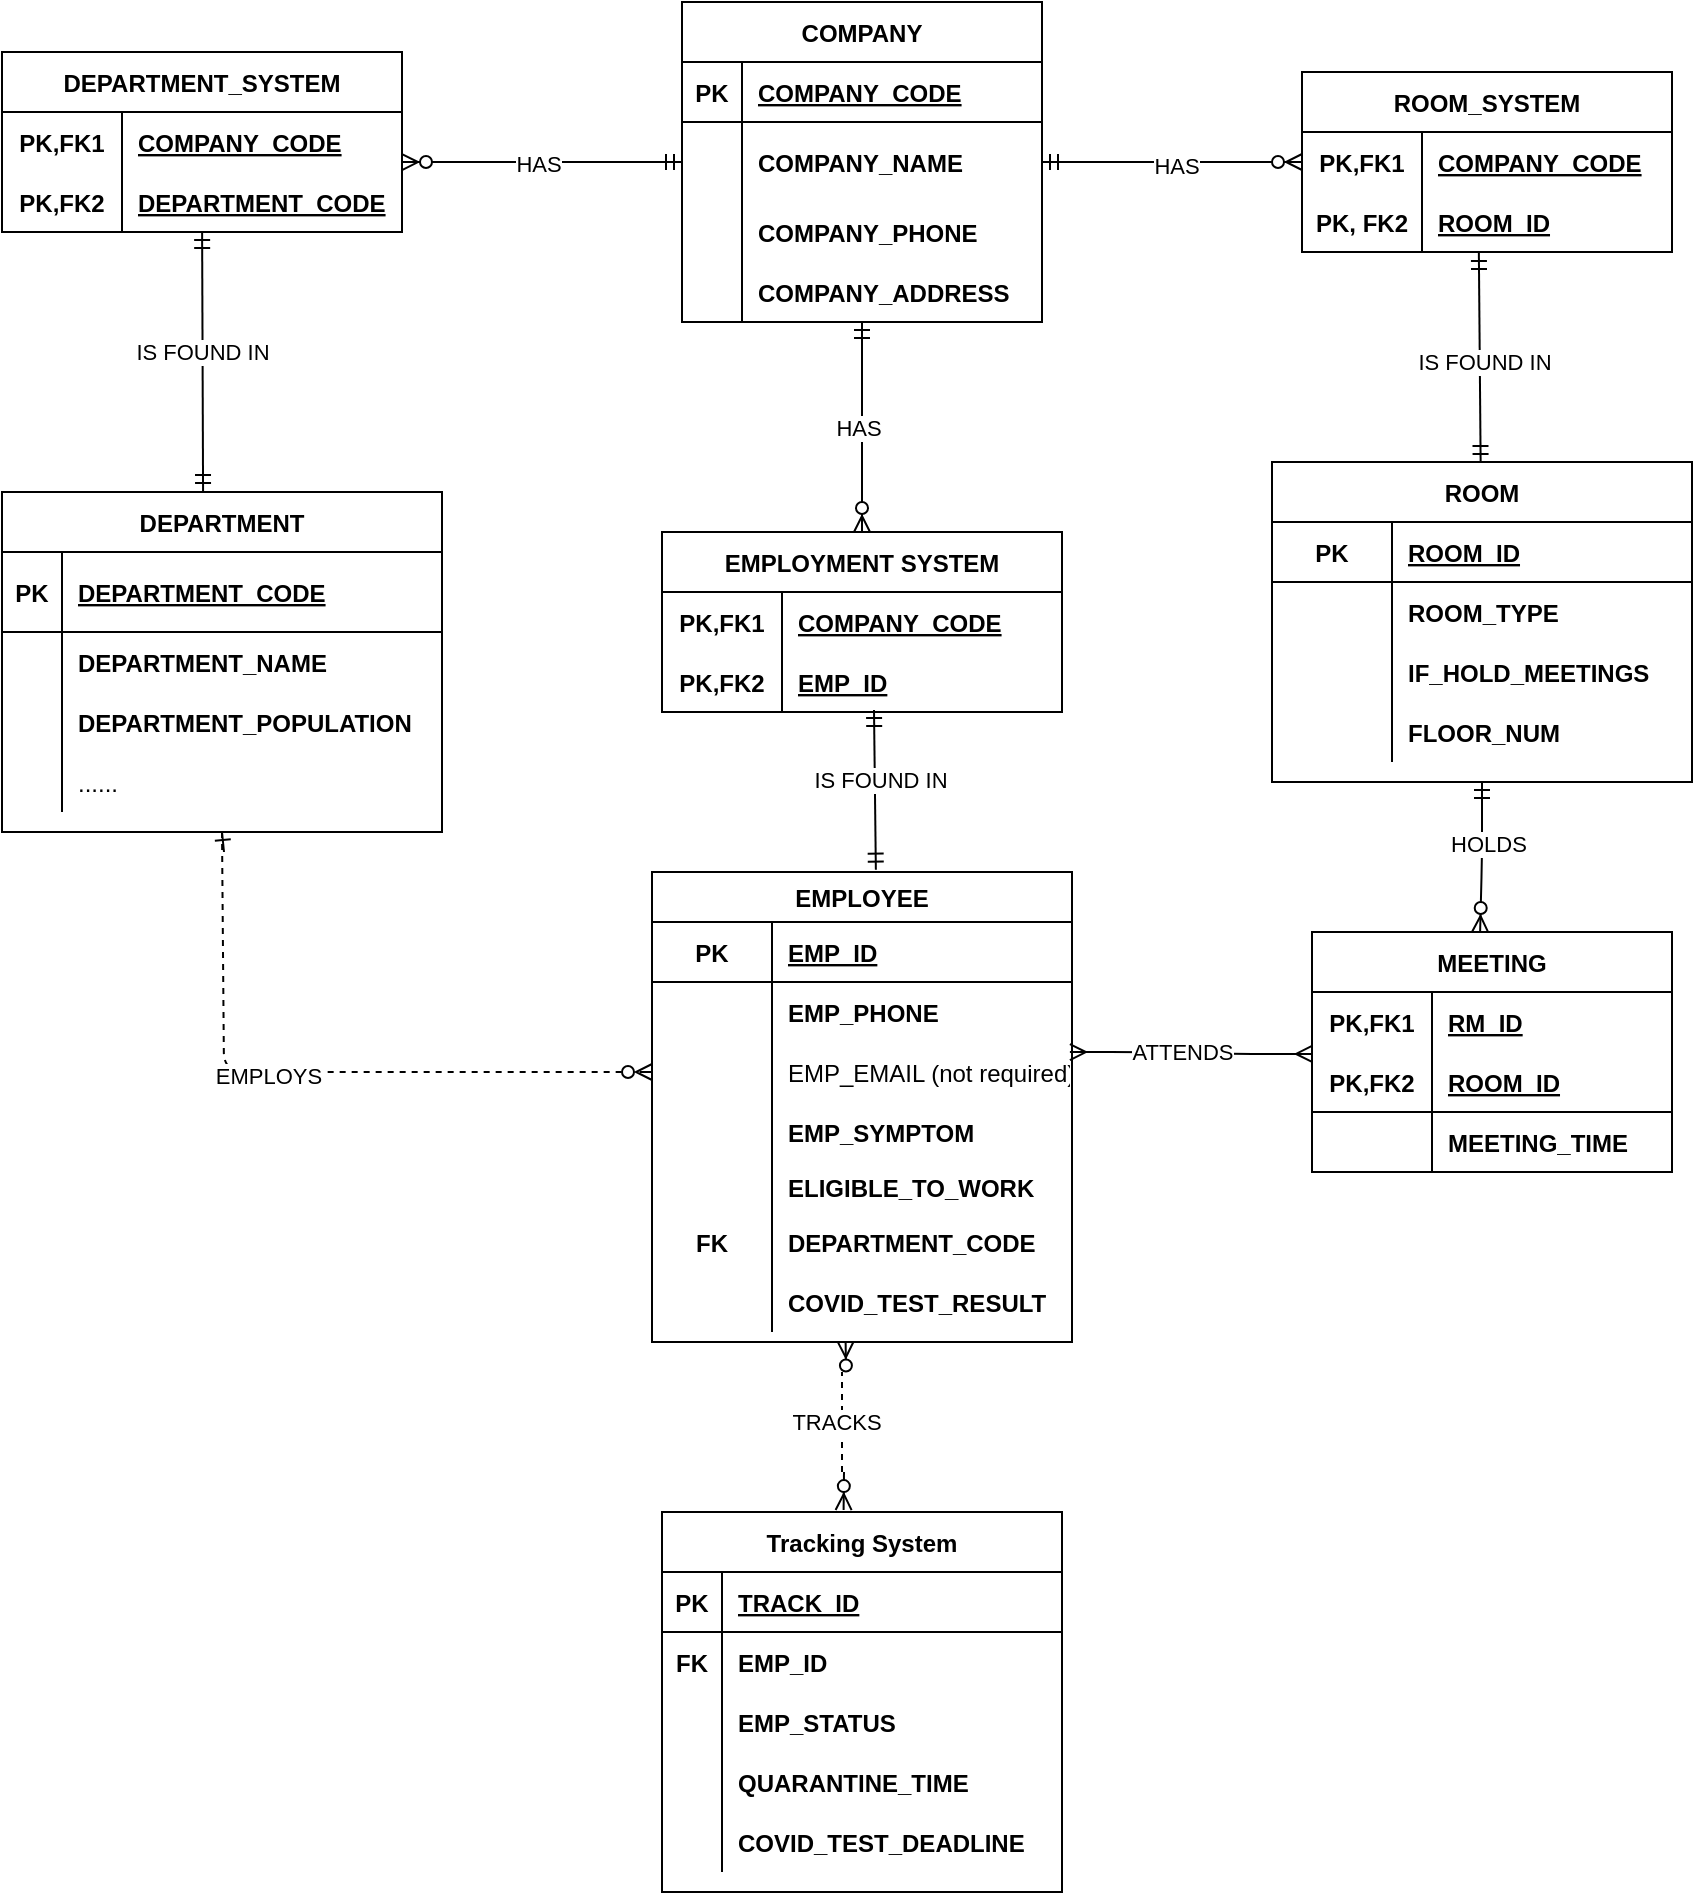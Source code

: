 <mxfile version="15.1.2" type="device"><diagram id="R2lEEEUBdFMjLlhIrx00" name="Page-1"><mxGraphModel dx="1639" dy="2134" grid="1" gridSize="10" guides="1" tooltips="1" connect="1" arrows="1" fold="1" page="1" pageScale="1" pageWidth="850" pageHeight="1100" math="0" shadow="0" extFonts="Permanent Marker^https://fonts.googleapis.com/css?family=Permanent+Marker"><root><mxCell id="0"/><mxCell id="1" parent="0"/><mxCell id="VSLQ417smXJC6UFUJa_v-89" value="" style="edgeStyle=orthogonalEdgeStyle;fontSize=12;html=1;endArrow=ERzeroToMany;startArrow=ERmandOne;exitX=0.5;exitY=1;exitDx=0;exitDy=0;entryX=0.467;entryY=0;entryDx=0;entryDy=0;entryPerimeter=0;" parent="1" target="u6-yt3un4B7Uf8t66R4p-54" edge="1" source="u6-yt3un4B7Uf8t66R4p-478"><mxGeometry width="100" height="100" relative="1" as="geometry"><mxPoint x="294.175" y="29.67" as="sourcePoint"/><mxPoint x="240" y="220" as="targetPoint"/></mxGeometry></mxCell><mxCell id="v9eL9p2tfMjcrX8agoB5-50" value="HOLDS" style="edgeLabel;html=1;align=center;verticalAlign=middle;resizable=0;points=[];" vertex="1" connectable="0" parent="VSLQ417smXJC6UFUJa_v-89"><mxGeometry x="-0.196" y="3" relative="1" as="geometry"><mxPoint as="offset"/></mxGeometry></mxCell><mxCell id="VSLQ417smXJC6UFUJa_v-100" value="" style="edgeStyle=entityRelationEdgeStyle;fontSize=12;html=1;endArrow=ERmany;startArrow=ERmany;entryX=0;entryY=1.033;entryDx=0;entryDy=0;entryPerimeter=0;exitX=0.995;exitY=0.167;exitDx=0;exitDy=0;exitPerimeter=0;" parent="1" source="u6-yt3un4B7Uf8t66R4p-199" target="u6-yt3un4B7Uf8t66R4p-55" edge="1"><mxGeometry width="100" height="100" relative="1" as="geometry"><mxPoint x="-90" y="271" as="sourcePoint"/><mxPoint x="200" y="310" as="targetPoint"/></mxGeometry></mxCell><mxCell id="v9eL9p2tfMjcrX8agoB5-49" value="ATTENDS" style="edgeLabel;html=1;align=center;verticalAlign=middle;resizable=0;points=[];" vertex="1" connectable="0" parent="VSLQ417smXJC6UFUJa_v-100"><mxGeometry x="-0.082" y="1" relative="1" as="geometry"><mxPoint as="offset"/></mxGeometry></mxCell><mxCell id="u6-yt3un4B7Uf8t66R4p-54" value="MEETING" style="shape=table;startSize=30;container=1;collapsible=1;childLayout=tableLayout;fixedRows=1;rowLines=0;fontStyle=1;align=center;resizeLast=1;" parent="1" vertex="1"><mxGeometry x="235" y="210" width="180" height="120" as="geometry"/></mxCell><mxCell id="u6-yt3un4B7Uf8t66R4p-55" value="" style="shape=partialRectangle;collapsible=0;dropTarget=0;pointerEvents=0;fillColor=none;top=0;left=0;bottom=0;right=0;points=[[0,0.5],[1,0.5]];portConstraint=eastwest;" parent="u6-yt3un4B7Uf8t66R4p-54" vertex="1"><mxGeometry y="30" width="180" height="30" as="geometry"/></mxCell><mxCell id="u6-yt3un4B7Uf8t66R4p-56" value="PK,FK1" style="shape=partialRectangle;connectable=0;fillColor=none;top=0;left=0;bottom=0;right=0;fontStyle=1;overflow=hidden;" parent="u6-yt3un4B7Uf8t66R4p-55" vertex="1"><mxGeometry width="60" height="30" as="geometry"/></mxCell><mxCell id="u6-yt3un4B7Uf8t66R4p-57" value="RM_ID" style="shape=partialRectangle;connectable=0;fillColor=none;top=0;left=0;bottom=0;right=0;align=left;spacingLeft=6;fontStyle=5;overflow=hidden;" parent="u6-yt3un4B7Uf8t66R4p-55" vertex="1"><mxGeometry x="60" width="120" height="30" as="geometry"/></mxCell><mxCell id="u6-yt3un4B7Uf8t66R4p-58" value="" style="shape=partialRectangle;collapsible=0;dropTarget=0;pointerEvents=0;fillColor=none;top=0;left=0;bottom=1;right=0;points=[[0,0.5],[1,0.5]];portConstraint=eastwest;" parent="u6-yt3un4B7Uf8t66R4p-54" vertex="1"><mxGeometry y="60" width="180" height="30" as="geometry"/></mxCell><mxCell id="u6-yt3un4B7Uf8t66R4p-59" value="PK,FK2" style="shape=partialRectangle;connectable=0;fillColor=none;top=0;left=0;bottom=0;right=0;fontStyle=1;overflow=hidden;" parent="u6-yt3un4B7Uf8t66R4p-58" vertex="1"><mxGeometry width="60" height="30" as="geometry"/></mxCell><mxCell id="u6-yt3un4B7Uf8t66R4p-60" value="ROOM_ID" style="shape=partialRectangle;connectable=0;fillColor=none;top=0;left=0;bottom=0;right=0;align=left;spacingLeft=6;fontStyle=5;overflow=hidden;" parent="u6-yt3un4B7Uf8t66R4p-58" vertex="1"><mxGeometry x="60" width="120" height="30" as="geometry"/></mxCell><mxCell id="u6-yt3un4B7Uf8t66R4p-61" value="" style="shape=partialRectangle;collapsible=0;dropTarget=0;pointerEvents=0;fillColor=none;top=0;left=0;bottom=0;right=0;points=[[0,0.5],[1,0.5]];portConstraint=eastwest;" parent="u6-yt3un4B7Uf8t66R4p-54" vertex="1"><mxGeometry y="90" width="180" height="30" as="geometry"/></mxCell><mxCell id="u6-yt3un4B7Uf8t66R4p-62" value="" style="shape=partialRectangle;connectable=0;fillColor=none;top=0;left=0;bottom=0;right=0;editable=1;overflow=hidden;" parent="u6-yt3un4B7Uf8t66R4p-61" vertex="1"><mxGeometry width="60" height="30" as="geometry"/></mxCell><mxCell id="u6-yt3un4B7Uf8t66R4p-63" value="MEETING_TIME" style="shape=partialRectangle;connectable=0;fillColor=none;top=0;left=0;bottom=0;right=0;align=left;spacingLeft=6;overflow=hidden;fontStyle=1" parent="u6-yt3un4B7Uf8t66R4p-61" vertex="1"><mxGeometry x="60" width="120" height="30" as="geometry"/></mxCell><mxCell id="u6-yt3un4B7Uf8t66R4p-150" value="COMPANY" style="shape=table;startSize=30;container=1;collapsible=1;childLayout=tableLayout;fixedRows=1;rowLines=0;fontStyle=1;align=center;resizeLast=1;" parent="1" vertex="1"><mxGeometry x="-80" y="-255" width="180" height="160" as="geometry"/></mxCell><mxCell id="u6-yt3un4B7Uf8t66R4p-475" value="" style="shape=partialRectangle;collapsible=0;dropTarget=0;pointerEvents=0;fillColor=none;top=0;left=0;bottom=1;right=0;points=[[0,0.5],[1,0.5]];portConstraint=eastwest;" parent="u6-yt3un4B7Uf8t66R4p-150" vertex="1"><mxGeometry y="30" width="180" height="30" as="geometry"/></mxCell><mxCell id="u6-yt3un4B7Uf8t66R4p-476" value="PK" style="shape=partialRectangle;connectable=0;fillColor=none;top=0;left=0;bottom=0;right=0;fontStyle=1;overflow=hidden;" parent="u6-yt3un4B7Uf8t66R4p-475" vertex="1"><mxGeometry width="30" height="30" as="geometry"/></mxCell><mxCell id="u6-yt3un4B7Uf8t66R4p-477" value="COMPANY_CODE" style="shape=partialRectangle;connectable=0;fillColor=none;top=0;left=0;bottom=0;right=0;align=left;spacingLeft=6;fontStyle=5;overflow=hidden;" parent="u6-yt3un4B7Uf8t66R4p-475" vertex="1"><mxGeometry x="30" width="150" height="30" as="geometry"/></mxCell><mxCell id="u6-yt3un4B7Uf8t66R4p-154" value="" style="shape=partialRectangle;collapsible=0;dropTarget=0;pointerEvents=0;fillColor=none;top=0;left=0;bottom=0;right=0;points=[[0,0.5],[1,0.5]];portConstraint=eastwest;" parent="u6-yt3un4B7Uf8t66R4p-150" vertex="1"><mxGeometry y="60" width="180" height="40" as="geometry"/></mxCell><mxCell id="u6-yt3un4B7Uf8t66R4p-155" value="" style="shape=partialRectangle;connectable=0;fillColor=none;top=0;left=0;bottom=0;right=0;editable=1;overflow=hidden;" parent="u6-yt3un4B7Uf8t66R4p-154" vertex="1"><mxGeometry width="30" height="40" as="geometry"/></mxCell><mxCell id="u6-yt3un4B7Uf8t66R4p-156" value="COMPANY_NAME" style="shape=partialRectangle;connectable=0;fillColor=none;top=0;left=0;bottom=0;right=0;align=left;spacingLeft=6;overflow=hidden;fontStyle=1" parent="u6-yt3un4B7Uf8t66R4p-154" vertex="1"><mxGeometry x="30" width="150" height="40" as="geometry"/></mxCell><mxCell id="u6-yt3un4B7Uf8t66R4p-157" value="" style="shape=partialRectangle;collapsible=0;dropTarget=0;pointerEvents=0;fillColor=none;top=0;left=0;bottom=0;right=0;points=[[0,0.5],[1,0.5]];portConstraint=eastwest;" parent="u6-yt3un4B7Uf8t66R4p-150" vertex="1"><mxGeometry y="100" width="180" height="30" as="geometry"/></mxCell><mxCell id="u6-yt3un4B7Uf8t66R4p-158" value="" style="shape=partialRectangle;connectable=0;fillColor=none;top=0;left=0;bottom=0;right=0;editable=1;overflow=hidden;" parent="u6-yt3un4B7Uf8t66R4p-157" vertex="1"><mxGeometry width="30" height="30" as="geometry"/></mxCell><mxCell id="u6-yt3un4B7Uf8t66R4p-159" value="COMPANY_PHONE" style="shape=partialRectangle;connectable=0;fillColor=none;top=0;left=0;bottom=0;right=0;align=left;spacingLeft=6;overflow=hidden;fontStyle=1" parent="u6-yt3un4B7Uf8t66R4p-157" vertex="1"><mxGeometry x="30" width="150" height="30" as="geometry"/></mxCell><mxCell id="u6-yt3un4B7Uf8t66R4p-160" value="" style="shape=partialRectangle;collapsible=0;dropTarget=0;pointerEvents=0;fillColor=none;top=0;left=0;bottom=0;right=0;points=[[0,0.5],[1,0.5]];portConstraint=eastwest;" parent="u6-yt3un4B7Uf8t66R4p-150" vertex="1"><mxGeometry y="130" width="180" height="30" as="geometry"/></mxCell><mxCell id="u6-yt3un4B7Uf8t66R4p-161" value="" style="shape=partialRectangle;connectable=0;fillColor=none;top=0;left=0;bottom=0;right=0;editable=1;overflow=hidden;" parent="u6-yt3un4B7Uf8t66R4p-160" vertex="1"><mxGeometry width="30" height="30" as="geometry"/></mxCell><mxCell id="u6-yt3un4B7Uf8t66R4p-162" value="COMPANY_ADDRESS" style="shape=partialRectangle;connectable=0;fillColor=none;top=0;left=0;bottom=0;right=0;align=left;spacingLeft=6;overflow=hidden;fontStyle=1" parent="u6-yt3un4B7Uf8t66R4p-160" vertex="1"><mxGeometry x="30" width="150" height="30" as="geometry"/></mxCell><mxCell id="u6-yt3un4B7Uf8t66R4p-189" value="EMPLOYEE" style="shape=table;startSize=25;container=1;collapsible=1;childLayout=tableLayout;fixedRows=1;rowLines=0;fontStyle=1;align=center;resizeLast=1;" parent="1" vertex="1"><mxGeometry x="-95" y="180" width="210" height="235" as="geometry"/></mxCell><mxCell id="u6-yt3un4B7Uf8t66R4p-193" value="" style="shape=partialRectangle;collapsible=0;dropTarget=0;pointerEvents=0;fillColor=none;top=0;left=0;bottom=1;right=0;points=[[0,0.5],[1,0.5]];portConstraint=eastwest;" parent="u6-yt3un4B7Uf8t66R4p-189" vertex="1"><mxGeometry y="25" width="210" height="30" as="geometry"/></mxCell><mxCell id="u6-yt3un4B7Uf8t66R4p-194" value="PK" style="shape=partialRectangle;connectable=0;fillColor=none;top=0;left=0;bottom=0;right=0;fontStyle=1;overflow=hidden;" parent="u6-yt3un4B7Uf8t66R4p-193" vertex="1"><mxGeometry width="60" height="30" as="geometry"/></mxCell><mxCell id="u6-yt3un4B7Uf8t66R4p-195" value="EMP_ID" style="shape=partialRectangle;connectable=0;fillColor=none;top=0;left=0;bottom=0;right=0;align=left;spacingLeft=6;fontStyle=5;overflow=hidden;" parent="u6-yt3un4B7Uf8t66R4p-193" vertex="1"><mxGeometry x="60" width="150" height="30" as="geometry"/></mxCell><mxCell id="u6-yt3un4B7Uf8t66R4p-196" value="" style="shape=partialRectangle;collapsible=0;dropTarget=0;pointerEvents=0;fillColor=none;top=0;left=0;bottom=0;right=0;points=[[0,0.5],[1,0.5]];portConstraint=eastwest;" parent="u6-yt3un4B7Uf8t66R4p-189" vertex="1"><mxGeometry y="55" width="210" height="30" as="geometry"/></mxCell><mxCell id="u6-yt3un4B7Uf8t66R4p-197" value="" style="shape=partialRectangle;connectable=0;fillColor=none;top=0;left=0;bottom=0;right=0;editable=1;overflow=hidden;" parent="u6-yt3un4B7Uf8t66R4p-196" vertex="1"><mxGeometry width="60" height="30" as="geometry"/></mxCell><mxCell id="u6-yt3un4B7Uf8t66R4p-198" value="EMP_PHONE" style="shape=partialRectangle;connectable=0;fillColor=none;top=0;left=0;bottom=0;right=0;align=left;spacingLeft=6;overflow=hidden;fontStyle=1" parent="u6-yt3un4B7Uf8t66R4p-196" vertex="1"><mxGeometry x="60" width="150" height="30" as="geometry"/></mxCell><mxCell id="u6-yt3un4B7Uf8t66R4p-199" value="" style="shape=partialRectangle;collapsible=0;dropTarget=0;pointerEvents=0;fillColor=none;top=0;left=0;bottom=0;right=0;points=[[0,0.5],[1,0.5]];portConstraint=eastwest;" parent="u6-yt3un4B7Uf8t66R4p-189" vertex="1"><mxGeometry y="85" width="210" height="30" as="geometry"/></mxCell><mxCell id="u6-yt3un4B7Uf8t66R4p-200" value="" style="shape=partialRectangle;connectable=0;fillColor=none;top=0;left=0;bottom=0;right=0;editable=1;overflow=hidden;" parent="u6-yt3un4B7Uf8t66R4p-199" vertex="1"><mxGeometry width="60" height="30" as="geometry"/></mxCell><mxCell id="u6-yt3un4B7Uf8t66R4p-201" value="EMP_EMAIL (not required)" style="shape=partialRectangle;connectable=0;fillColor=none;top=0;left=0;bottom=0;right=0;align=left;spacingLeft=6;overflow=hidden;" parent="u6-yt3un4B7Uf8t66R4p-199" vertex="1"><mxGeometry x="60" width="150" height="30" as="geometry"/></mxCell><mxCell id="u6-yt3un4B7Uf8t66R4p-202" style="shape=partialRectangle;collapsible=0;dropTarget=0;pointerEvents=0;fillColor=none;top=0;left=0;bottom=0;right=0;points=[[0,0.5],[1,0.5]];portConstraint=eastwest;" parent="u6-yt3un4B7Uf8t66R4p-189" vertex="1"><mxGeometry y="115" width="210" height="30" as="geometry"/></mxCell><mxCell id="u6-yt3un4B7Uf8t66R4p-203" style="shape=partialRectangle;connectable=0;fillColor=none;top=0;left=0;bottom=0;right=0;editable=1;overflow=hidden;" parent="u6-yt3un4B7Uf8t66R4p-202" vertex="1"><mxGeometry width="60" height="30" as="geometry"/></mxCell><mxCell id="u6-yt3un4B7Uf8t66R4p-204" value="EMP_SYMPTOM" style="shape=partialRectangle;connectable=0;fillColor=none;top=0;left=0;bottom=0;right=0;align=left;spacingLeft=6;overflow=hidden;fontStyle=1" parent="u6-yt3un4B7Uf8t66R4p-202" vertex="1"><mxGeometry x="60" width="150" height="30" as="geometry"/></mxCell><mxCell id="v9eL9p2tfMjcrX8agoB5-68" style="shape=partialRectangle;collapsible=0;dropTarget=0;pointerEvents=0;fillColor=none;top=0;left=0;bottom=0;right=0;points=[[0,0.5],[1,0.5]];portConstraint=eastwest;" vertex="1" parent="u6-yt3un4B7Uf8t66R4p-189"><mxGeometry y="145" width="210" height="25" as="geometry"/></mxCell><mxCell id="v9eL9p2tfMjcrX8agoB5-69" style="shape=partialRectangle;connectable=0;fillColor=none;top=0;left=0;bottom=0;right=0;editable=1;overflow=hidden;" vertex="1" parent="v9eL9p2tfMjcrX8agoB5-68"><mxGeometry width="60" height="25" as="geometry"/></mxCell><mxCell id="v9eL9p2tfMjcrX8agoB5-70" value="ELIGIBLE_TO_WORK" style="shape=partialRectangle;connectable=0;fillColor=none;top=0;left=0;bottom=0;right=0;align=left;spacingLeft=6;overflow=hidden;fontStyle=1" vertex="1" parent="v9eL9p2tfMjcrX8agoB5-68"><mxGeometry x="60" width="150" height="25" as="geometry"/></mxCell><mxCell id="v9eL9p2tfMjcrX8agoB5-38" style="shape=partialRectangle;collapsible=0;dropTarget=0;pointerEvents=0;fillColor=none;top=0;left=0;bottom=0;right=0;points=[[0,0.5],[1,0.5]];portConstraint=eastwest;" vertex="1" parent="u6-yt3un4B7Uf8t66R4p-189"><mxGeometry y="170" width="210" height="30" as="geometry"/></mxCell><mxCell id="v9eL9p2tfMjcrX8agoB5-39" value="FK" style="shape=partialRectangle;connectable=0;fillColor=none;top=0;left=0;bottom=0;right=0;editable=1;overflow=hidden;fontStyle=1" vertex="1" parent="v9eL9p2tfMjcrX8agoB5-38"><mxGeometry width="60" height="30" as="geometry"/></mxCell><mxCell id="v9eL9p2tfMjcrX8agoB5-40" value="DEPARTMENT_CODE" style="shape=partialRectangle;connectable=0;fillColor=none;top=0;left=0;bottom=0;right=0;align=left;spacingLeft=6;overflow=hidden;fontStyle=1" vertex="1" parent="v9eL9p2tfMjcrX8agoB5-38"><mxGeometry x="60" width="150" height="30" as="geometry"/></mxCell><mxCell id="v9eL9p2tfMjcrX8agoB5-84" style="shape=partialRectangle;collapsible=0;dropTarget=0;pointerEvents=0;fillColor=none;top=0;left=0;bottom=0;right=0;points=[[0,0.5],[1,0.5]];portConstraint=eastwest;" vertex="1" parent="u6-yt3un4B7Uf8t66R4p-189"><mxGeometry y="200" width="210" height="30" as="geometry"/></mxCell><mxCell id="v9eL9p2tfMjcrX8agoB5-85" style="shape=partialRectangle;connectable=0;fillColor=none;top=0;left=0;bottom=0;right=0;editable=1;overflow=hidden;fontStyle=1" vertex="1" parent="v9eL9p2tfMjcrX8agoB5-84"><mxGeometry width="60" height="30" as="geometry"/></mxCell><mxCell id="v9eL9p2tfMjcrX8agoB5-86" value="COVID_TEST_RESULT" style="shape=partialRectangle;connectable=0;fillColor=none;top=0;left=0;bottom=0;right=0;align=left;spacingLeft=6;overflow=hidden;fontStyle=1" vertex="1" parent="v9eL9p2tfMjcrX8agoB5-84"><mxGeometry x="60" width="150" height="30" as="geometry"/></mxCell><mxCell id="u6-yt3un4B7Uf8t66R4p-245" value="" style="fontSize=12;html=1;endArrow=ERzeroToMany;startArrow=ERmandOne;edgeStyle=orthogonalEdgeStyle;entryX=0.5;entryY=0;entryDx=0;entryDy=0;exitX=0.5;exitY=1;exitDx=0;exitDy=0;exitPerimeter=0;" parent="1" source="u6-yt3un4B7Uf8t66R4p-160" target="u6-yt3un4B7Uf8t66R4p-346" edge="1"><mxGeometry width="100" height="100" relative="1" as="geometry"><mxPoint x="130" as="sourcePoint"/><mxPoint x="-220" y="-110" as="targetPoint"/></mxGeometry></mxCell><mxCell id="v9eL9p2tfMjcrX8agoB5-46" value="HAS" style="edgeLabel;html=1;align=center;verticalAlign=middle;resizable=0;points=[];" vertex="1" connectable="0" parent="u6-yt3un4B7Uf8t66R4p-245"><mxGeometry x="0.0" y="-2" relative="1" as="geometry"><mxPoint as="offset"/></mxGeometry></mxCell><mxCell id="u6-yt3un4B7Uf8t66R4p-346" value="EMPLOYMENT SYSTEM" style="shape=table;startSize=30;container=1;collapsible=1;childLayout=tableLayout;fixedRows=1;rowLines=0;fontStyle=1;align=center;resizeLast=1;fillColor=none;" parent="1" vertex="1"><mxGeometry x="-90" y="10" width="200" height="90" as="geometry"/></mxCell><mxCell id="u6-yt3un4B7Uf8t66R4p-529" style="shape=partialRectangle;collapsible=0;dropTarget=0;pointerEvents=0;fillColor=none;top=0;left=0;bottom=0;right=0;points=[[0,0.5],[1,0.5]];portConstraint=eastwest;" parent="u6-yt3un4B7Uf8t66R4p-346" vertex="1"><mxGeometry y="30" width="200" height="30" as="geometry"/></mxCell><mxCell id="u6-yt3un4B7Uf8t66R4p-530" value="PK,FK1" style="shape=partialRectangle;connectable=0;fillColor=none;top=0;left=0;bottom=0;right=0;fontStyle=1;overflow=hidden;" parent="u6-yt3un4B7Uf8t66R4p-529" vertex="1"><mxGeometry width="60" height="30" as="geometry"/></mxCell><mxCell id="u6-yt3un4B7Uf8t66R4p-531" value="COMPANY_CODE" style="shape=partialRectangle;connectable=0;fillColor=none;top=0;left=0;bottom=0;right=0;align=left;spacingLeft=6;fontStyle=5;overflow=hidden;" parent="u6-yt3un4B7Uf8t66R4p-529" vertex="1"><mxGeometry x="60" width="140" height="30" as="geometry"/></mxCell><mxCell id="u6-yt3un4B7Uf8t66R4p-350" value="" style="shape=partialRectangle;collapsible=0;dropTarget=0;pointerEvents=0;fillColor=none;top=0;left=0;bottom=1;right=0;points=[[0,0.5],[1,0.5]];portConstraint=eastwest;" parent="u6-yt3un4B7Uf8t66R4p-346" vertex="1"><mxGeometry y="60" width="200" height="30" as="geometry"/></mxCell><mxCell id="u6-yt3un4B7Uf8t66R4p-351" value="PK,FK2" style="shape=partialRectangle;connectable=0;fillColor=none;top=0;left=0;bottom=0;right=0;fontStyle=1;overflow=hidden;" parent="u6-yt3un4B7Uf8t66R4p-350" vertex="1"><mxGeometry width="60" height="30" as="geometry"/></mxCell><mxCell id="u6-yt3un4B7Uf8t66R4p-352" value="EMP_ID" style="shape=partialRectangle;connectable=0;fillColor=none;top=0;left=0;bottom=0;right=0;align=left;spacingLeft=6;fontStyle=5;overflow=hidden;" parent="u6-yt3un4B7Uf8t66R4p-350" vertex="1"><mxGeometry x="60" width="140" height="30" as="geometry"/></mxCell><mxCell id="u6-yt3un4B7Uf8t66R4p-439" value="ROOM_SYSTEM" style="shape=table;startSize=30;container=1;collapsible=1;childLayout=tableLayout;fixedRows=1;rowLines=0;fontStyle=1;align=center;resizeLast=1;fillColor=none;" parent="1" vertex="1"><mxGeometry x="230" y="-220" width="185" height="90" as="geometry"/></mxCell><mxCell id="u6-yt3un4B7Uf8t66R4p-440" value="" style="shape=partialRectangle;collapsible=0;dropTarget=0;pointerEvents=0;fillColor=none;top=0;left=0;bottom=0;right=0;points=[[0,0.5],[1,0.5]];portConstraint=eastwest;" parent="u6-yt3un4B7Uf8t66R4p-439" vertex="1"><mxGeometry y="30" width="185" height="30" as="geometry"/></mxCell><mxCell id="u6-yt3un4B7Uf8t66R4p-441" value="PK,FK1" style="shape=partialRectangle;connectable=0;fillColor=none;top=0;left=0;bottom=0;right=0;fontStyle=1;overflow=hidden;" parent="u6-yt3un4B7Uf8t66R4p-440" vertex="1"><mxGeometry width="60" height="30" as="geometry"/></mxCell><mxCell id="u6-yt3un4B7Uf8t66R4p-442" value="COMPANY_CODE" style="shape=partialRectangle;connectable=0;fillColor=none;top=0;left=0;bottom=0;right=0;align=left;spacingLeft=6;fontStyle=5;overflow=hidden;" parent="u6-yt3un4B7Uf8t66R4p-440" vertex="1"><mxGeometry x="60" width="125" height="30" as="geometry"/></mxCell><mxCell id="u6-yt3un4B7Uf8t66R4p-443" value="" style="shape=partialRectangle;collapsible=0;dropTarget=0;pointerEvents=0;fillColor=none;top=0;left=0;bottom=1;right=0;points=[[0,0.5],[1,0.5]];portConstraint=eastwest;" parent="u6-yt3un4B7Uf8t66R4p-439" vertex="1"><mxGeometry y="60" width="185" height="30" as="geometry"/></mxCell><mxCell id="u6-yt3un4B7Uf8t66R4p-444" value="PK, FK2" style="shape=partialRectangle;connectable=0;fillColor=none;top=0;left=0;bottom=0;right=0;fontStyle=1;overflow=hidden;" parent="u6-yt3un4B7Uf8t66R4p-443" vertex="1"><mxGeometry width="60" height="30" as="geometry"/></mxCell><mxCell id="u6-yt3un4B7Uf8t66R4p-445" value="ROOM_ID" style="shape=partialRectangle;connectable=0;fillColor=none;top=0;left=0;bottom=0;right=0;align=left;spacingLeft=6;fontStyle=5;overflow=hidden;" parent="u6-yt3un4B7Uf8t66R4p-443" vertex="1"><mxGeometry x="60" width="125" height="30" as="geometry"/></mxCell><mxCell id="u6-yt3un4B7Uf8t66R4p-471" value="" style="edgeStyle=orthogonalEdgeStyle;fontSize=12;html=1;endArrow=ERzeroToMany;startArrow=ERmandOne;exitX=1;exitY=0.5;exitDx=0;exitDy=0;entryX=0;entryY=0.5;entryDx=0;entryDy=0;" parent="1" source="u6-yt3un4B7Uf8t66R4p-154" target="u6-yt3un4B7Uf8t66R4p-440" edge="1"><mxGeometry width="100" height="100" relative="1" as="geometry"><mxPoint x="210" y="-150" as="sourcePoint"/><mxPoint x="313" y="-260" as="targetPoint"/></mxGeometry></mxCell><mxCell id="v9eL9p2tfMjcrX8agoB5-44" value="HAS" style="edgeLabel;html=1;align=center;verticalAlign=middle;resizable=0;points=[];" vertex="1" connectable="0" parent="u6-yt3un4B7Uf8t66R4p-471"><mxGeometry x="0.023" y="-2" relative="1" as="geometry"><mxPoint as="offset"/></mxGeometry></mxCell><mxCell id="u6-yt3un4B7Uf8t66R4p-478" value="ROOM" style="shape=table;startSize=30;container=1;collapsible=1;childLayout=tableLayout;fixedRows=1;rowLines=0;fontStyle=1;align=center;resizeLast=1;fillColor=none;" parent="1" vertex="1"><mxGeometry x="215" y="-25" width="210" height="160" as="geometry"/></mxCell><mxCell id="u6-yt3un4B7Uf8t66R4p-482" value="" style="shape=partialRectangle;collapsible=0;dropTarget=0;pointerEvents=0;fillColor=none;top=0;left=0;bottom=1;right=0;points=[[0,0.5],[1,0.5]];portConstraint=eastwest;" parent="u6-yt3un4B7Uf8t66R4p-478" vertex="1"><mxGeometry y="30" width="210" height="30" as="geometry"/></mxCell><mxCell id="u6-yt3un4B7Uf8t66R4p-483" value="PK" style="shape=partialRectangle;connectable=0;fillColor=none;top=0;left=0;bottom=0;right=0;fontStyle=1;overflow=hidden;" parent="u6-yt3un4B7Uf8t66R4p-482" vertex="1"><mxGeometry width="60" height="30" as="geometry"/></mxCell><mxCell id="u6-yt3un4B7Uf8t66R4p-484" value="ROOM_ID" style="shape=partialRectangle;connectable=0;fillColor=none;top=0;left=0;bottom=0;right=0;align=left;spacingLeft=6;fontStyle=5;overflow=hidden;" parent="u6-yt3un4B7Uf8t66R4p-482" vertex="1"><mxGeometry x="60" width="150" height="30" as="geometry"/></mxCell><mxCell id="u6-yt3un4B7Uf8t66R4p-485" value="" style="shape=partialRectangle;collapsible=0;dropTarget=0;pointerEvents=0;fillColor=none;top=0;left=0;bottom=0;right=0;points=[[0,0.5],[1,0.5]];portConstraint=eastwest;" parent="u6-yt3un4B7Uf8t66R4p-478" vertex="1"><mxGeometry y="60" width="210" height="30" as="geometry"/></mxCell><mxCell id="u6-yt3un4B7Uf8t66R4p-486" value="" style="shape=partialRectangle;connectable=0;fillColor=none;top=0;left=0;bottom=0;right=0;editable=1;overflow=hidden;" parent="u6-yt3un4B7Uf8t66R4p-485" vertex="1"><mxGeometry width="60" height="30" as="geometry"/></mxCell><mxCell id="u6-yt3un4B7Uf8t66R4p-487" value="ROOM_TYPE" style="shape=partialRectangle;connectable=0;fillColor=none;top=0;left=0;bottom=0;right=0;align=left;spacingLeft=6;overflow=hidden;fontStyle=1" parent="u6-yt3un4B7Uf8t66R4p-485" vertex="1"><mxGeometry x="60" width="150" height="30" as="geometry"/></mxCell><mxCell id="u6-yt3un4B7Uf8t66R4p-488" value="" style="shape=partialRectangle;collapsible=0;dropTarget=0;pointerEvents=0;fillColor=none;top=0;left=0;bottom=0;right=0;points=[[0,0.5],[1,0.5]];portConstraint=eastwest;" parent="u6-yt3un4B7Uf8t66R4p-478" vertex="1"><mxGeometry y="90" width="210" height="30" as="geometry"/></mxCell><mxCell id="u6-yt3un4B7Uf8t66R4p-489" value="" style="shape=partialRectangle;connectable=0;fillColor=none;top=0;left=0;bottom=0;right=0;editable=1;overflow=hidden;" parent="u6-yt3un4B7Uf8t66R4p-488" vertex="1"><mxGeometry width="60" height="30" as="geometry"/></mxCell><mxCell id="u6-yt3un4B7Uf8t66R4p-490" value="IF_HOLD_MEETINGS" style="shape=partialRectangle;connectable=0;fillColor=none;top=0;left=0;bottom=0;right=0;align=left;spacingLeft=6;overflow=hidden;fontStyle=1" parent="u6-yt3un4B7Uf8t66R4p-488" vertex="1"><mxGeometry x="60" width="150" height="30" as="geometry"/></mxCell><mxCell id="u6-yt3un4B7Uf8t66R4p-500" style="shape=partialRectangle;collapsible=0;dropTarget=0;pointerEvents=0;fillColor=none;top=0;left=0;bottom=0;right=0;points=[[0,0.5],[1,0.5]];portConstraint=eastwest;" parent="u6-yt3un4B7Uf8t66R4p-478" vertex="1"><mxGeometry y="120" width="210" height="30" as="geometry"/></mxCell><mxCell id="u6-yt3un4B7Uf8t66R4p-501" style="shape=partialRectangle;connectable=0;fillColor=none;top=0;left=0;bottom=0;right=0;editable=1;overflow=hidden;" parent="u6-yt3un4B7Uf8t66R4p-500" vertex="1"><mxGeometry width="60" height="30" as="geometry"/></mxCell><mxCell id="u6-yt3un4B7Uf8t66R4p-502" value="FLOOR_NUM" style="shape=partialRectangle;connectable=0;fillColor=none;top=0;left=0;bottom=0;right=0;align=left;spacingLeft=6;overflow=hidden;fontStyle=1" parent="u6-yt3un4B7Uf8t66R4p-500" vertex="1"><mxGeometry x="60" width="150" height="30" as="geometry"/></mxCell><mxCell id="u6-yt3un4B7Uf8t66R4p-516" value="DEPARTMENT" style="shape=table;startSize=30;container=1;collapsible=1;childLayout=tableLayout;fixedRows=1;rowLines=0;fontStyle=1;align=center;resizeLast=1;fillColor=none;" parent="1" vertex="1"><mxGeometry x="-420" y="-10" width="220" height="170" as="geometry"/></mxCell><mxCell id="u6-yt3un4B7Uf8t66R4p-517" value="" style="shape=partialRectangle;collapsible=0;dropTarget=0;pointerEvents=0;fillColor=none;top=0;left=0;bottom=1;right=0;points=[[0,0.5],[1,0.5]];portConstraint=eastwest;" parent="u6-yt3un4B7Uf8t66R4p-516" vertex="1"><mxGeometry y="30" width="220" height="40" as="geometry"/></mxCell><mxCell id="u6-yt3un4B7Uf8t66R4p-518" value="PK" style="shape=partialRectangle;connectable=0;fillColor=none;top=0;left=0;bottom=0;right=0;fontStyle=1;overflow=hidden;" parent="u6-yt3un4B7Uf8t66R4p-517" vertex="1"><mxGeometry width="30" height="40" as="geometry"/></mxCell><mxCell id="u6-yt3un4B7Uf8t66R4p-519" value="DEPARTMENT_CODE" style="shape=partialRectangle;connectable=0;fillColor=none;top=0;left=0;bottom=0;right=0;align=left;spacingLeft=6;fontStyle=5;overflow=hidden;" parent="u6-yt3un4B7Uf8t66R4p-517" vertex="1"><mxGeometry x="30" width="190" height="40" as="geometry"/></mxCell><mxCell id="u6-yt3un4B7Uf8t66R4p-520" value="" style="shape=partialRectangle;collapsible=0;dropTarget=0;pointerEvents=0;fillColor=none;top=0;left=0;bottom=0;right=0;points=[[0,0.5],[1,0.5]];portConstraint=eastwest;" parent="u6-yt3un4B7Uf8t66R4p-516" vertex="1"><mxGeometry y="70" width="220" height="30" as="geometry"/></mxCell><mxCell id="u6-yt3un4B7Uf8t66R4p-521" value="" style="shape=partialRectangle;connectable=0;fillColor=none;top=0;left=0;bottom=0;right=0;editable=1;overflow=hidden;" parent="u6-yt3un4B7Uf8t66R4p-520" vertex="1"><mxGeometry width="30" height="30" as="geometry"/></mxCell><mxCell id="u6-yt3un4B7Uf8t66R4p-522" value="DEPARTMENT_NAME" style="shape=partialRectangle;connectable=0;fillColor=none;top=0;left=0;bottom=0;right=0;align=left;spacingLeft=6;overflow=hidden;fontStyle=1" parent="u6-yt3un4B7Uf8t66R4p-520" vertex="1"><mxGeometry x="30" width="190" height="30" as="geometry"/></mxCell><mxCell id="u6-yt3un4B7Uf8t66R4p-523" value="" style="shape=partialRectangle;collapsible=0;dropTarget=0;pointerEvents=0;fillColor=none;top=0;left=0;bottom=0;right=0;points=[[0,0.5],[1,0.5]];portConstraint=eastwest;" parent="u6-yt3un4B7Uf8t66R4p-516" vertex="1"><mxGeometry y="100" width="220" height="30" as="geometry"/></mxCell><mxCell id="u6-yt3un4B7Uf8t66R4p-524" value="" style="shape=partialRectangle;connectable=0;fillColor=none;top=0;left=0;bottom=0;right=0;editable=1;overflow=hidden;" parent="u6-yt3un4B7Uf8t66R4p-523" vertex="1"><mxGeometry width="30" height="30" as="geometry"/></mxCell><mxCell id="u6-yt3un4B7Uf8t66R4p-525" value="DEPARTMENT_POPULATION" style="shape=partialRectangle;connectable=0;fillColor=none;top=0;left=0;bottom=0;right=0;align=left;spacingLeft=6;overflow=hidden;fontStyle=1" parent="u6-yt3un4B7Uf8t66R4p-523" vertex="1"><mxGeometry x="30" width="190" height="30" as="geometry"/></mxCell><mxCell id="u6-yt3un4B7Uf8t66R4p-526" value="" style="shape=partialRectangle;collapsible=0;dropTarget=0;pointerEvents=0;fillColor=none;top=0;left=0;bottom=0;right=0;points=[[0,0.5],[1,0.5]];portConstraint=eastwest;" parent="u6-yt3un4B7Uf8t66R4p-516" vertex="1"><mxGeometry y="130" width="220" height="30" as="geometry"/></mxCell><mxCell id="u6-yt3un4B7Uf8t66R4p-527" value="" style="shape=partialRectangle;connectable=0;fillColor=none;top=0;left=0;bottom=0;right=0;editable=1;overflow=hidden;" parent="u6-yt3un4B7Uf8t66R4p-526" vertex="1"><mxGeometry width="30" height="30" as="geometry"/></mxCell><mxCell id="u6-yt3un4B7Uf8t66R4p-528" value="......" style="shape=partialRectangle;connectable=0;fillColor=none;top=0;left=0;bottom=0;right=0;align=left;spacingLeft=6;overflow=hidden;" parent="u6-yt3un4B7Uf8t66R4p-526" vertex="1"><mxGeometry x="30" width="190" height="30" as="geometry"/></mxCell><mxCell id="v9eL9p2tfMjcrX8agoB5-1" value="" style="fontSize=12;html=1;endArrow=ERmandOne;startArrow=ERmandOne;entryX=0.533;entryY=-0.005;entryDx=0;entryDy=0;entryPerimeter=0;exitX=0.53;exitY=0.967;exitDx=0;exitDy=0;exitPerimeter=0;" edge="1" parent="1" source="u6-yt3un4B7Uf8t66R4p-350" target="u6-yt3un4B7Uf8t66R4p-189"><mxGeometry width="100" height="100" relative="1" as="geometry"><mxPoint x="-190" y="60" as="sourcePoint"/><mxPoint x="10" y="-30" as="targetPoint"/></mxGeometry></mxCell><mxCell id="v9eL9p2tfMjcrX8agoB5-47" value="IS FOUND IN" style="edgeLabel;html=1;align=center;verticalAlign=middle;resizable=0;points=[];" vertex="1" connectable="0" parent="v9eL9p2tfMjcrX8agoB5-1"><mxGeometry x="-0.136" y="2" relative="1" as="geometry"><mxPoint as="offset"/></mxGeometry></mxCell><mxCell id="v9eL9p2tfMjcrX8agoB5-2" value="DEPARTMENT_SYSTEM" style="shape=table;startSize=30;container=1;collapsible=1;childLayout=tableLayout;fixedRows=1;rowLines=0;fontStyle=1;align=center;resizeLast=1;" vertex="1" parent="1"><mxGeometry x="-420" y="-230" width="200" height="90" as="geometry"/></mxCell><mxCell id="v9eL9p2tfMjcrX8agoB5-3" value="" style="shape=partialRectangle;collapsible=0;dropTarget=0;pointerEvents=0;fillColor=none;top=0;left=0;bottom=0;right=0;points=[[0,0.5],[1,0.5]];portConstraint=eastwest;" vertex="1" parent="v9eL9p2tfMjcrX8agoB5-2"><mxGeometry y="30" width="200" height="30" as="geometry"/></mxCell><mxCell id="v9eL9p2tfMjcrX8agoB5-4" value="PK,FK1" style="shape=partialRectangle;connectable=0;fillColor=none;top=0;left=0;bottom=0;right=0;fontStyle=1;overflow=hidden;" vertex="1" parent="v9eL9p2tfMjcrX8agoB5-3"><mxGeometry width="60" height="30" as="geometry"/></mxCell><mxCell id="v9eL9p2tfMjcrX8agoB5-5" value="COMPANY_CODE" style="shape=partialRectangle;connectable=0;fillColor=none;top=0;left=0;bottom=0;right=0;align=left;spacingLeft=6;fontStyle=5;overflow=hidden;" vertex="1" parent="v9eL9p2tfMjcrX8agoB5-3"><mxGeometry x="60" width="140" height="30" as="geometry"/></mxCell><mxCell id="v9eL9p2tfMjcrX8agoB5-6" value="" style="shape=partialRectangle;collapsible=0;dropTarget=0;pointerEvents=0;fillColor=none;top=0;left=0;bottom=1;right=0;points=[[0,0.5],[1,0.5]];portConstraint=eastwest;" vertex="1" parent="v9eL9p2tfMjcrX8agoB5-2"><mxGeometry y="60" width="200" height="30" as="geometry"/></mxCell><mxCell id="v9eL9p2tfMjcrX8agoB5-7" value="PK,FK2" style="shape=partialRectangle;connectable=0;fillColor=none;top=0;left=0;bottom=0;right=0;fontStyle=1;overflow=hidden;" vertex="1" parent="v9eL9p2tfMjcrX8agoB5-6"><mxGeometry width="60" height="30" as="geometry"/></mxCell><mxCell id="v9eL9p2tfMjcrX8agoB5-8" value="DEPARTMENT_CODE" style="shape=partialRectangle;connectable=0;fillColor=none;top=0;left=0;bottom=0;right=0;align=left;spacingLeft=6;fontStyle=5;overflow=hidden;" vertex="1" parent="v9eL9p2tfMjcrX8agoB5-6"><mxGeometry x="60" width="140" height="30" as="geometry"/></mxCell><mxCell id="v9eL9p2tfMjcrX8agoB5-15" value="" style="fontSize=12;html=1;endArrow=ERzeroToMany;startArrow=ERmandOne;edgeStyle=orthogonalEdgeStyle;entryX=1;entryY=0.834;entryDx=0;entryDy=0;exitX=0;exitY=0.5;exitDx=0;exitDy=0;entryPerimeter=0;" edge="1" parent="1" source="u6-yt3un4B7Uf8t66R4p-154" target="v9eL9p2tfMjcrX8agoB5-3"><mxGeometry width="100" height="100" relative="1" as="geometry"><mxPoint x="-160" y="-90" as="sourcePoint"/><mxPoint x="-160" y="15" as="targetPoint"/></mxGeometry></mxCell><mxCell id="v9eL9p2tfMjcrX8agoB5-42" value="HAS" style="edgeLabel;html=1;align=center;verticalAlign=middle;resizable=0;points=[];" vertex="1" connectable="0" parent="v9eL9p2tfMjcrX8agoB5-15"><mxGeometry x="0.021" y="1" relative="1" as="geometry"><mxPoint x="-1" as="offset"/></mxGeometry></mxCell><mxCell id="v9eL9p2tfMjcrX8agoB5-17" value="" style="fontSize=12;html=1;endArrow=ERmandOne;startArrow=ERmandOne;entryX=0.457;entryY=-0.003;entryDx=0;entryDy=0;entryPerimeter=0;" edge="1" parent="1" source="v9eL9p2tfMjcrX8agoB5-6" target="u6-yt3un4B7Uf8t66R4p-516"><mxGeometry width="100" height="100" relative="1" as="geometry"><mxPoint x="-550" y="-160" as="sourcePoint"/><mxPoint x="-549.07" y="-79.91" as="targetPoint"/></mxGeometry></mxCell><mxCell id="v9eL9p2tfMjcrX8agoB5-43" value="IS FOUND IN" style="edgeLabel;html=1;align=center;verticalAlign=middle;resizable=0;points=[];" vertex="1" connectable="0" parent="v9eL9p2tfMjcrX8agoB5-17"><mxGeometry x="-0.081" y="-1" relative="1" as="geometry"><mxPoint as="offset"/></mxGeometry></mxCell><mxCell id="v9eL9p2tfMjcrX8agoB5-18" value="" style="fontSize=12;html=1;endArrow=ERmandOne;startArrow=ERmandOne;exitX=0.478;exitY=1.017;exitDx=0;exitDy=0;exitPerimeter=0;" edge="1" parent="1" source="u6-yt3un4B7Uf8t66R4p-443" target="u6-yt3un4B7Uf8t66R4p-478"><mxGeometry width="100" height="100" relative="1" as="geometry"><mxPoint x="370" y="-100" as="sourcePoint"/><mxPoint x="370.93" y="-19.91" as="targetPoint"/></mxGeometry></mxCell><mxCell id="v9eL9p2tfMjcrX8agoB5-45" value="IS FOUND IN" style="edgeLabel;html=1;align=center;verticalAlign=middle;resizable=0;points=[];" vertex="1" connectable="0" parent="v9eL9p2tfMjcrX8agoB5-18"><mxGeometry x="0.034" y="2" relative="1" as="geometry"><mxPoint as="offset"/></mxGeometry></mxCell><mxCell id="v9eL9p2tfMjcrX8agoB5-23" value="" style="endArrow=none;dashed=1;html=1;exitX=0.5;exitY=1;exitDx=0;exitDy=0;entryX=0;entryY=0.5;entryDx=0;entryDy=0;" edge="1" parent="1" source="u6-yt3un4B7Uf8t66R4p-516" target="u6-yt3un4B7Uf8t66R4p-199"><mxGeometry width="50" height="50" relative="1" as="geometry"><mxPoint y="80" as="sourcePoint"/><mxPoint x="50" y="30" as="targetPoint"/><Array as="points"><mxPoint x="-309" y="280"/></Array></mxGeometry></mxCell><mxCell id="v9eL9p2tfMjcrX8agoB5-48" value="EMPLOYS" style="edgeLabel;html=1;align=center;verticalAlign=middle;resizable=0;points=[];" vertex="1" connectable="0" parent="v9eL9p2tfMjcrX8agoB5-23"><mxGeometry x="-0.153" y="-2" relative="1" as="geometry"><mxPoint as="offset"/></mxGeometry></mxCell><mxCell id="v9eL9p2tfMjcrX8agoB5-25" value="" style="fontSize=12;html=1;endArrow=ERzeroToMany;endFill=1;entryX=0;entryY=0.5;entryDx=0;entryDy=0;" edge="1" parent="1" target="u6-yt3un4B7Uf8t66R4p-199"><mxGeometry width="100" height="100" relative="1" as="geometry"><mxPoint x="-100" y="280" as="sourcePoint"/><mxPoint x="80" as="targetPoint"/></mxGeometry></mxCell><mxCell id="v9eL9p2tfMjcrX8agoB5-26" value="" style="fontSize=12;html=1;endArrow=ERone;endFill=1;entryX=0.5;entryY=1;entryDx=0;entryDy=0;" edge="1" parent="1" target="u6-yt3un4B7Uf8t66R4p-516"><mxGeometry width="100" height="100" relative="1" as="geometry"><mxPoint x="-309" y="170" as="sourcePoint"/><mxPoint x="80" as="targetPoint"/></mxGeometry></mxCell><mxCell id="v9eL9p2tfMjcrX8agoB5-51" value="Tracking System" style="shape=table;startSize=30;container=1;collapsible=1;childLayout=tableLayout;fixedRows=1;rowLines=0;fontStyle=1;align=center;resizeLast=1;" vertex="1" parent="1"><mxGeometry x="-90" y="500" width="200" height="190" as="geometry"/></mxCell><mxCell id="v9eL9p2tfMjcrX8agoB5-52" value="" style="shape=partialRectangle;collapsible=0;dropTarget=0;pointerEvents=0;fillColor=none;top=0;left=0;bottom=1;right=0;points=[[0,0.5],[1,0.5]];portConstraint=eastwest;" vertex="1" parent="v9eL9p2tfMjcrX8agoB5-51"><mxGeometry y="30" width="200" height="30" as="geometry"/></mxCell><mxCell id="v9eL9p2tfMjcrX8agoB5-53" value="PK" style="shape=partialRectangle;connectable=0;fillColor=none;top=0;left=0;bottom=0;right=0;fontStyle=1;overflow=hidden;" vertex="1" parent="v9eL9p2tfMjcrX8agoB5-52"><mxGeometry width="30" height="30" as="geometry"/></mxCell><mxCell id="v9eL9p2tfMjcrX8agoB5-54" value="TRACK_ID" style="shape=partialRectangle;connectable=0;fillColor=none;top=0;left=0;bottom=0;right=0;align=left;spacingLeft=6;fontStyle=5;overflow=hidden;" vertex="1" parent="v9eL9p2tfMjcrX8agoB5-52"><mxGeometry x="30" width="170" height="30" as="geometry"/></mxCell><mxCell id="v9eL9p2tfMjcrX8agoB5-55" value="" style="shape=partialRectangle;collapsible=0;dropTarget=0;pointerEvents=0;fillColor=none;top=0;left=0;bottom=0;right=0;points=[[0,0.5],[1,0.5]];portConstraint=eastwest;" vertex="1" parent="v9eL9p2tfMjcrX8agoB5-51"><mxGeometry y="60" width="200" height="30" as="geometry"/></mxCell><mxCell id="v9eL9p2tfMjcrX8agoB5-56" value="FK" style="shape=partialRectangle;connectable=0;fillColor=none;top=0;left=0;bottom=0;right=0;editable=1;overflow=hidden;fontStyle=1" vertex="1" parent="v9eL9p2tfMjcrX8agoB5-55"><mxGeometry width="30" height="30" as="geometry"/></mxCell><mxCell id="v9eL9p2tfMjcrX8agoB5-57" value="EMP_ID" style="shape=partialRectangle;connectable=0;fillColor=none;top=0;left=0;bottom=0;right=0;align=left;spacingLeft=6;overflow=hidden;fontStyle=1" vertex="1" parent="v9eL9p2tfMjcrX8agoB5-55"><mxGeometry x="30" width="170" height="30" as="geometry"/></mxCell><mxCell id="v9eL9p2tfMjcrX8agoB5-58" value="" style="shape=partialRectangle;collapsible=0;dropTarget=0;pointerEvents=0;fillColor=none;top=0;left=0;bottom=0;right=0;points=[[0,0.5],[1,0.5]];portConstraint=eastwest;" vertex="1" parent="v9eL9p2tfMjcrX8agoB5-51"><mxGeometry y="90" width="200" height="30" as="geometry"/></mxCell><mxCell id="v9eL9p2tfMjcrX8agoB5-59" value="" style="shape=partialRectangle;connectable=0;fillColor=none;top=0;left=0;bottom=0;right=0;editable=1;overflow=hidden;" vertex="1" parent="v9eL9p2tfMjcrX8agoB5-58"><mxGeometry width="30" height="30" as="geometry"/></mxCell><mxCell id="v9eL9p2tfMjcrX8agoB5-60" value="EMP_STATUS" style="shape=partialRectangle;connectable=0;fillColor=none;top=0;left=0;bottom=0;right=0;align=left;spacingLeft=6;overflow=hidden;fontStyle=1" vertex="1" parent="v9eL9p2tfMjcrX8agoB5-58"><mxGeometry x="30" width="170" height="30" as="geometry"/></mxCell><mxCell id="v9eL9p2tfMjcrX8agoB5-61" value="" style="shape=partialRectangle;collapsible=0;dropTarget=0;pointerEvents=0;fillColor=none;top=0;left=0;bottom=0;right=0;points=[[0,0.5],[1,0.5]];portConstraint=eastwest;" vertex="1" parent="v9eL9p2tfMjcrX8agoB5-51"><mxGeometry y="120" width="200" height="30" as="geometry"/></mxCell><mxCell id="v9eL9p2tfMjcrX8agoB5-62" value="" style="shape=partialRectangle;connectable=0;fillColor=none;top=0;left=0;bottom=0;right=0;editable=1;overflow=hidden;" vertex="1" parent="v9eL9p2tfMjcrX8agoB5-61"><mxGeometry width="30" height="30" as="geometry"/></mxCell><mxCell id="v9eL9p2tfMjcrX8agoB5-63" value="QUARANTINE_TIME" style="shape=partialRectangle;connectable=0;fillColor=none;top=0;left=0;bottom=0;right=0;align=left;spacingLeft=6;overflow=hidden;fontStyle=1" vertex="1" parent="v9eL9p2tfMjcrX8agoB5-61"><mxGeometry x="30" width="170" height="30" as="geometry"/></mxCell><mxCell id="v9eL9p2tfMjcrX8agoB5-87" style="shape=partialRectangle;collapsible=0;dropTarget=0;pointerEvents=0;fillColor=none;top=0;left=0;bottom=0;right=0;points=[[0,0.5],[1,0.5]];portConstraint=eastwest;" vertex="1" parent="v9eL9p2tfMjcrX8agoB5-51"><mxGeometry y="150" width="200" height="30" as="geometry"/></mxCell><mxCell id="v9eL9p2tfMjcrX8agoB5-88" style="shape=partialRectangle;connectable=0;fillColor=none;top=0;left=0;bottom=0;right=0;editable=1;overflow=hidden;" vertex="1" parent="v9eL9p2tfMjcrX8agoB5-87"><mxGeometry width="30" height="30" as="geometry"/></mxCell><mxCell id="v9eL9p2tfMjcrX8agoB5-89" value="COVID_TEST_DEADLINE" style="shape=partialRectangle;connectable=0;fillColor=none;top=0;left=0;bottom=0;right=0;align=left;spacingLeft=6;overflow=hidden;fontStyle=1" vertex="1" parent="v9eL9p2tfMjcrX8agoB5-87"><mxGeometry x="30" width="170" height="30" as="geometry"/></mxCell><mxCell id="v9eL9p2tfMjcrX8agoB5-64" value="" style="endArrow=none;dashed=1;html=1;" edge="1" parent="1"><mxGeometry width="50" height="50" relative="1" as="geometry"><mxPoint y="480" as="sourcePoint"/><mxPoint y="430" as="targetPoint"/><Array as="points"/></mxGeometry></mxCell><mxCell id="v9eL9p2tfMjcrX8agoB5-90" value="TRACKS" style="edgeLabel;html=1;align=center;verticalAlign=middle;resizable=0;points=[];" vertex="1" connectable="0" parent="v9eL9p2tfMjcrX8agoB5-64"><mxGeometry x="-0.001" y="3" relative="1" as="geometry"><mxPoint as="offset"/></mxGeometry></mxCell><mxCell id="v9eL9p2tfMjcrX8agoB5-66" value="" style="fontSize=12;html=1;endArrow=ERzeroToMany;endFill=1;entryX=0.454;entryY=-0.005;entryDx=0;entryDy=0;entryPerimeter=0;" edge="1" parent="1" target="v9eL9p2tfMjcrX8agoB5-51"><mxGeometry width="100" height="100" relative="1" as="geometry"><mxPoint x="1" y="480" as="sourcePoint"/><mxPoint x="-40" y="460" as="targetPoint"/></mxGeometry></mxCell><mxCell id="v9eL9p2tfMjcrX8agoB5-67" value="" style="fontSize=12;html=1;endArrow=ERzeroToMany;endFill=1;entryX=0.461;entryY=1.159;entryDx=0;entryDy=0;entryPerimeter=0;" edge="1" parent="1" target="v9eL9p2tfMjcrX8agoB5-84"><mxGeometry width="100" height="100" relative="1" as="geometry"><mxPoint x="2" y="430" as="sourcePoint"/><mxPoint x="-160" y="420" as="targetPoint"/></mxGeometry></mxCell></root></mxGraphModel></diagram></mxfile>
